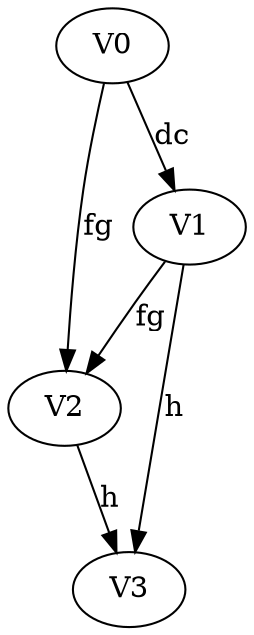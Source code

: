digraph{
V0 -> V2[label=fg]; 
 V0 -> V1[label=dc]; 
 V1 -> V2[label=fg]; 
 V1 -> V3[label=h]; 
 V2 -> V3[label=h]; 
  
}